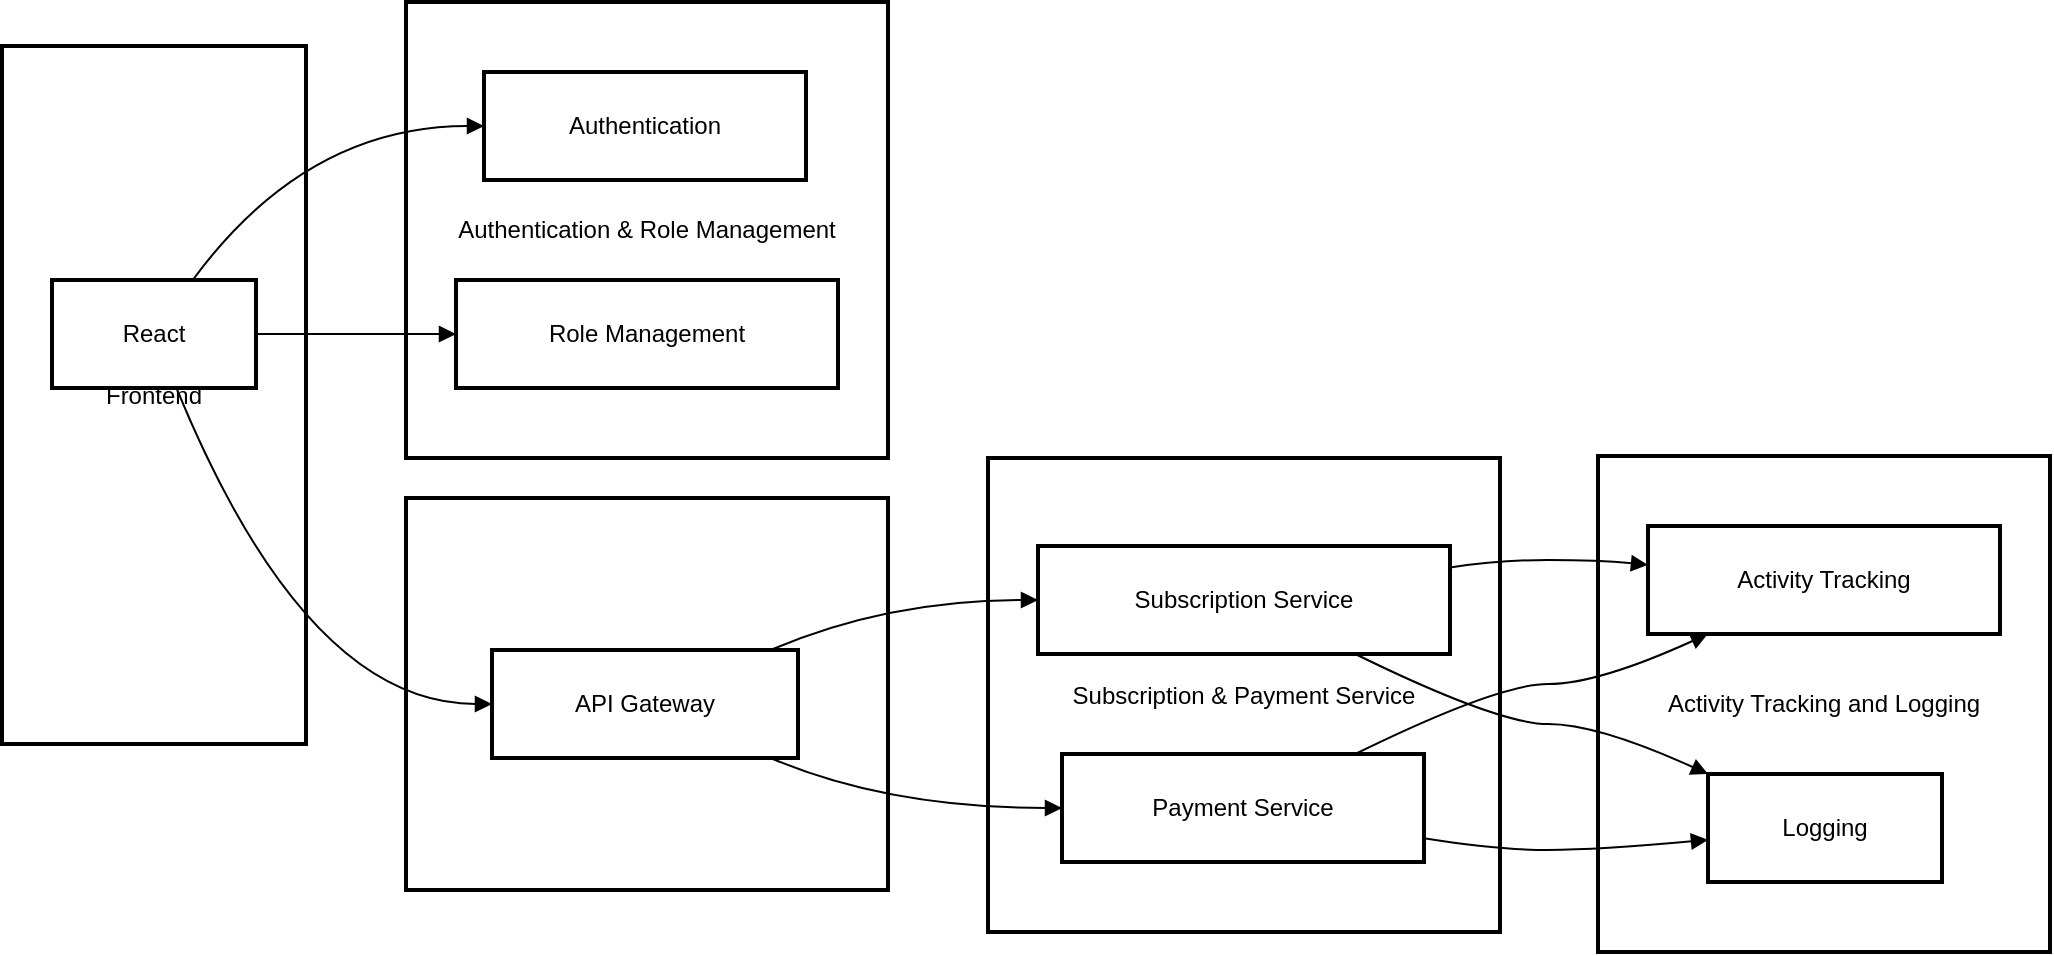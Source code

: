 <mxfile version="26.1.3">
  <diagram name="Page-1" id="9DTgJ_xqsFnOnTwnlmI6">
    <mxGraphModel>
      <root>
        <mxCell id="0" />
        <mxCell id="1" parent="0" />
        <mxCell id="2" value="Activity Tracking and Logging" style="whiteSpace=wrap;strokeWidth=2;" vertex="1" parent="1">
          <mxGeometry x="806" y="235" width="226" height="248" as="geometry" />
        </mxCell>
        <mxCell id="3" value="Subscription &amp; Payment Service" style="whiteSpace=wrap;strokeWidth=2;" vertex="1" parent="1">
          <mxGeometry x="501" y="236" width="256" height="237" as="geometry" />
        </mxCell>
        <mxCell id="4" value="Authentication &amp; Role Management" style="whiteSpace=wrap;strokeWidth=2;" vertex="1" parent="1">
          <mxGeometry x="210" y="8" width="241" height="228" as="geometry" />
        </mxCell>
        <mxCell id="5" value="API Gateway" style="whiteSpace=wrap;strokeWidth=2;" vertex="1" parent="1">
          <mxGeometry x="210" y="256" width="241" height="196" as="geometry" />
        </mxCell>
        <mxCell id="6" value="Frontend" style="whiteSpace=wrap;strokeWidth=2;" vertex="1" parent="1">
          <mxGeometry x="8" y="30" width="152" height="349" as="geometry" />
        </mxCell>
        <mxCell id="7" value="React" style="whiteSpace=wrap;strokeWidth=2;" vertex="1" parent="1">
          <mxGeometry x="33" y="147" width="102" height="54" as="geometry" />
        </mxCell>
        <mxCell id="8" value="API Gateway" style="whiteSpace=wrap;strokeWidth=2;" vertex="1" parent="1">
          <mxGeometry x="253" y="332" width="153" height="54" as="geometry" />
        </mxCell>
        <mxCell id="9" value="Authentication" style="whiteSpace=wrap;strokeWidth=2;" vertex="1" parent="1">
          <mxGeometry x="249" y="43" width="161" height="54" as="geometry" />
        </mxCell>
        <mxCell id="10" value="Role Management" style="whiteSpace=wrap;strokeWidth=2;" vertex="1" parent="1">
          <mxGeometry x="235" y="147" width="191" height="54" as="geometry" />
        </mxCell>
        <mxCell id="11" value="Subscription Service" style="whiteSpace=wrap;strokeWidth=2;" vertex="1" parent="1">
          <mxGeometry x="526" y="280" width="206" height="54" as="geometry" />
        </mxCell>
        <mxCell id="12" value="Payment Service" style="whiteSpace=wrap;strokeWidth=2;" vertex="1" parent="1">
          <mxGeometry x="538" y="384" width="181" height="54" as="geometry" />
        </mxCell>
        <mxCell id="13" value="Activity Tracking" style="whiteSpace=wrap;strokeWidth=2;" vertex="1" parent="1">
          <mxGeometry x="831" y="270" width="176" height="54" as="geometry" />
        </mxCell>
        <mxCell id="14" value="Logging" style="whiteSpace=wrap;strokeWidth=2;" vertex="1" parent="1">
          <mxGeometry x="861" y="394" width="117" height="54" as="geometry" />
        </mxCell>
        <mxCell id="15" value="" style="curved=1;startArrow=none;endArrow=block;exitX=0.61;exitY=1;entryX=0;entryY=0.5;" edge="1" parent="1" source="7" target="8">
          <mxGeometry relative="1" as="geometry">
            <Array as="points">
              <mxPoint x="160" y="359" />
            </Array>
          </mxGeometry>
        </mxCell>
        <mxCell id="16" value="" style="curved=1;startArrow=none;endArrow=block;exitX=0.69;exitY=0;entryX=0;entryY=0.5;" edge="1" parent="1" source="7" target="9">
          <mxGeometry relative="1" as="geometry">
            <Array as="points">
              <mxPoint x="160" y="70" />
            </Array>
          </mxGeometry>
        </mxCell>
        <mxCell id="17" value="" style="curved=1;startArrow=none;endArrow=block;exitX=1;exitY=0.5;entryX=0;entryY=0.5;" edge="1" parent="1" source="7" target="10">
          <mxGeometry relative="1" as="geometry">
            <Array as="points" />
          </mxGeometry>
        </mxCell>
        <mxCell id="18" value="" style="curved=1;startArrow=none;endArrow=block;exitX=0.91;exitY=0;entryX=0;entryY=0.5;" edge="1" parent="1" source="8" target="11">
          <mxGeometry relative="1" as="geometry">
            <Array as="points">
              <mxPoint x="451" y="307" />
            </Array>
          </mxGeometry>
        </mxCell>
        <mxCell id="19" value="" style="curved=1;startArrow=none;endArrow=block;exitX=0.91;exitY=1;entryX=0;entryY=0.5;" edge="1" parent="1" source="8" target="12">
          <mxGeometry relative="1" as="geometry">
            <Array as="points">
              <mxPoint x="451" y="411" />
            </Array>
          </mxGeometry>
        </mxCell>
        <mxCell id="20" value="" style="curved=1;startArrow=none;endArrow=block;exitX=0.77;exitY=1;entryX=0;entryY=0;" edge="1" parent="1" source="11" target="14">
          <mxGeometry relative="1" as="geometry">
            <Array as="points">
              <mxPoint x="756" y="369" />
              <mxPoint x="806" y="369" />
            </Array>
          </mxGeometry>
        </mxCell>
        <mxCell id="21" value="" style="curved=1;startArrow=none;endArrow=block;exitX=1;exitY=0.78;entryX=0;entryY=0.61;" edge="1" parent="1" source="12" target="14">
          <mxGeometry relative="1" as="geometry">
            <Array as="points">
              <mxPoint x="756" y="432" />
              <mxPoint x="806" y="432" />
            </Array>
          </mxGeometry>
        </mxCell>
        <mxCell id="22" value="" style="curved=1;startArrow=none;endArrow=block;exitX=1;exitY=0.2;entryX=0;entryY=0.36;" edge="1" parent="1" source="11" target="13">
          <mxGeometry relative="1" as="geometry">
            <Array as="points">
              <mxPoint x="756" y="287" />
              <mxPoint x="806" y="287" />
            </Array>
          </mxGeometry>
        </mxCell>
        <mxCell id="23" value="" style="curved=1;startArrow=none;endArrow=block;exitX=0.81;exitY=0;entryX=0.17;entryY=1;" edge="1" parent="1" source="12" target="13">
          <mxGeometry relative="1" as="geometry">
            <Array as="points">
              <mxPoint x="756" y="349" />
              <mxPoint x="806" y="349" />
            </Array>
          </mxGeometry>
        </mxCell>
      </root>
    </mxGraphModel>
  </diagram>
</mxfile>
